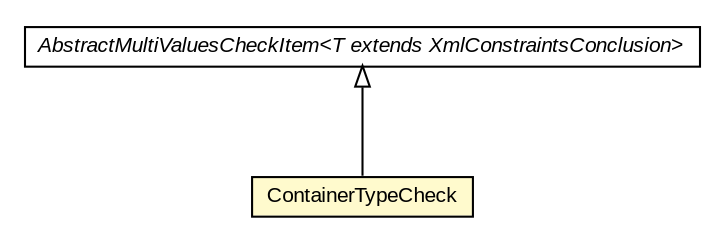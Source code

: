 #!/usr/local/bin/dot
#
# Class diagram 
# Generated by UMLGraph version R5_6-24-gf6e263 (http://www.umlgraph.org/)
#

digraph G {
	edge [fontname="arial",fontsize=10,labelfontname="arial",labelfontsize=10];
	node [fontname="arial",fontsize=10,shape=plaintext];
	nodesep=0.25;
	ranksep=0.5;
	// eu.europa.esig.dss.validation.process.bbb.AbstractMultiValuesCheckItem<T extends eu.europa.esig.dss.jaxb.detailedreport.XmlConstraintsConclusion>
	c276535 [label=<<table title="eu.europa.esig.dss.validation.process.bbb.AbstractMultiValuesCheckItem" border="0" cellborder="1" cellspacing="0" cellpadding="2" port="p" href="../../AbstractMultiValuesCheckItem.html">
		<tr><td><table border="0" cellspacing="0" cellpadding="1">
<tr><td align="center" balign="center"><font face="arial italic"> AbstractMultiValuesCheckItem&lt;T extends XmlConstraintsConclusion&gt; </font></td></tr>
		</table></td></tr>
		</table>>, URL="../../AbstractMultiValuesCheckItem.html", fontname="arial", fontcolor="black", fontsize=10.0];
	// eu.europa.esig.dss.validation.process.bbb.fc.checks.ContainerTypeCheck
	c276546 [label=<<table title="eu.europa.esig.dss.validation.process.bbb.fc.checks.ContainerTypeCheck" border="0" cellborder="1" cellspacing="0" cellpadding="2" port="p" bgcolor="lemonChiffon" href="./ContainerTypeCheck.html">
		<tr><td><table border="0" cellspacing="0" cellpadding="1">
<tr><td align="center" balign="center"> ContainerTypeCheck </td></tr>
		</table></td></tr>
		</table>>, URL="./ContainerTypeCheck.html", fontname="arial", fontcolor="black", fontsize=10.0];
	//eu.europa.esig.dss.validation.process.bbb.fc.checks.ContainerTypeCheck extends eu.europa.esig.dss.validation.process.bbb.AbstractMultiValuesCheckItem<eu.europa.esig.dss.jaxb.detailedreport.XmlFC>
	c276535:p -> c276546:p [dir=back,arrowtail=empty];
}

